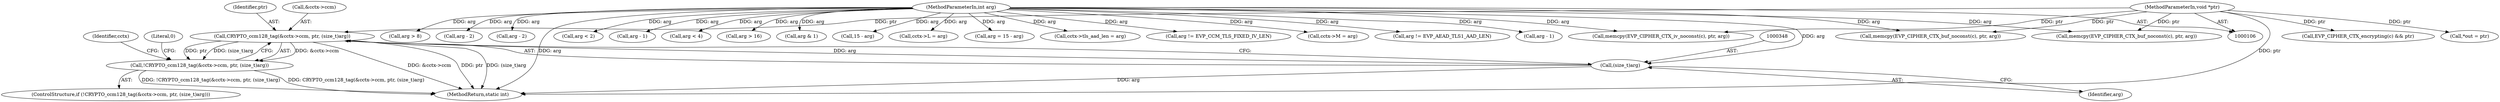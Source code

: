digraph "0_openssl_00d965474b22b54e4275232bc71ee0c699c5cd21@pointer" {
"1000341" [label="(Call,CRYPTO_ccm128_tag(&cctx->ccm, ptr, (size_t)arg))"];
"1000110" [label="(MethodParameterIn,void *ptr)"];
"1000347" [label="(Call,(size_t)arg)"];
"1000109" [label="(MethodParameterIn,int arg)"];
"1000340" [label="(Call,!CRYPTO_ccm128_tag(&cctx->ccm, ptr, (size_t)arg))"];
"1000249" [label="(Call,arg != EVP_CCM_TLS_FIXED_IV_LEN)"];
"1000320" [label="(Call,cctx->M = arg)"];
"1000354" [label="(Identifier,cctx)"];
"1000162" [label="(Call,arg != EVP_AEAD_TLS1_AAD_LEN)"];
"1000237" [label="(Call,arg - 1)"];
"1000315" [label="(Call,memcpy(EVP_CIPHER_CTX_buf_noconst(c), ptr, arg))"];
"1000110" [label="(MethodParameterIn,void *ptr)"];
"1000417" [label="(MethodReturn,static int)"];
"1000273" [label="(Call,arg > 8)"];
"1000227" [label="(Call,arg - 2)"];
"1000186" [label="(Call,arg - 2)"];
"1000346" [label="(Identifier,ptr)"];
"1000301" [label="(Call,EVP_CIPHER_CTX_encrypting(c) && ptr)"];
"1000270" [label="(Call,arg < 2)"];
"1000254" [label="(Call,memcpy(EVP_CIPHER_CTX_iv_noconst(c), ptr, arg))"];
"1000351" [label="(Literal,0)"];
"1000347" [label="(Call,(size_t)arg)"];
"1000349" [label="(Identifier,arg)"];
"1000340" [label="(Call,!CRYPTO_ccm128_tag(&cctx->ccm, ptr, (size_t)arg))"];
"1000339" [label="(ControlStructure,if (!CRYPTO_ccm128_tag(&cctx->ccm, ptr, (size_t)arg)))"];
"1000342" [label="(Call,&cctx->ccm)"];
"1000193" [label="(Call,arg - 1)"];
"1000292" [label="(Call,arg < 4)"];
"1000341" [label="(Call,CRYPTO_ccm128_tag(&cctx->ccm, ptr, (size_t)arg))"];
"1000167" [label="(Call,memcpy(EVP_CIPHER_CTX_buf_noconst(c), ptr, arg))"];
"1000295" [label="(Call,arg > 16)"];
"1000288" [label="(Call,arg & 1)"];
"1000264" [label="(Call,15 - arg)"];
"1000278" [label="(Call,cctx->L = arg)"];
"1000109" [label="(MethodParameterIn,int arg)"];
"1000262" [label="(Call,arg = 15 - arg)"];
"1000172" [label="(Call,cctx->tls_aad_len = arg)"];
"1000372" [label="(Call,*out = ptr)"];
"1000341" -> "1000340"  [label="AST: "];
"1000341" -> "1000347"  [label="CFG: "];
"1000342" -> "1000341"  [label="AST: "];
"1000346" -> "1000341"  [label="AST: "];
"1000347" -> "1000341"  [label="AST: "];
"1000340" -> "1000341"  [label="CFG: "];
"1000341" -> "1000417"  [label="DDG: (size_t)arg"];
"1000341" -> "1000417"  [label="DDG: &cctx->ccm"];
"1000341" -> "1000417"  [label="DDG: ptr"];
"1000341" -> "1000340"  [label="DDG: &cctx->ccm"];
"1000341" -> "1000340"  [label="DDG: ptr"];
"1000341" -> "1000340"  [label="DDG: (size_t)arg"];
"1000110" -> "1000341"  [label="DDG: ptr"];
"1000347" -> "1000341"  [label="DDG: arg"];
"1000110" -> "1000106"  [label="AST: "];
"1000110" -> "1000417"  [label="DDG: ptr"];
"1000110" -> "1000167"  [label="DDG: ptr"];
"1000110" -> "1000254"  [label="DDG: ptr"];
"1000110" -> "1000301"  [label="DDG: ptr"];
"1000110" -> "1000315"  [label="DDG: ptr"];
"1000110" -> "1000372"  [label="DDG: ptr"];
"1000347" -> "1000349"  [label="CFG: "];
"1000348" -> "1000347"  [label="AST: "];
"1000349" -> "1000347"  [label="AST: "];
"1000347" -> "1000417"  [label="DDG: arg"];
"1000109" -> "1000347"  [label="DDG: arg"];
"1000109" -> "1000106"  [label="AST: "];
"1000109" -> "1000417"  [label="DDG: arg"];
"1000109" -> "1000162"  [label="DDG: arg"];
"1000109" -> "1000167"  [label="DDG: arg"];
"1000109" -> "1000172"  [label="DDG: arg"];
"1000109" -> "1000186"  [label="DDG: arg"];
"1000109" -> "1000193"  [label="DDG: arg"];
"1000109" -> "1000227"  [label="DDG: arg"];
"1000109" -> "1000237"  [label="DDG: arg"];
"1000109" -> "1000249"  [label="DDG: arg"];
"1000109" -> "1000254"  [label="DDG: arg"];
"1000109" -> "1000262"  [label="DDG: arg"];
"1000109" -> "1000264"  [label="DDG: arg"];
"1000109" -> "1000270"  [label="DDG: arg"];
"1000109" -> "1000273"  [label="DDG: arg"];
"1000109" -> "1000278"  [label="DDG: arg"];
"1000109" -> "1000288"  [label="DDG: arg"];
"1000109" -> "1000292"  [label="DDG: arg"];
"1000109" -> "1000295"  [label="DDG: arg"];
"1000109" -> "1000315"  [label="DDG: arg"];
"1000109" -> "1000320"  [label="DDG: arg"];
"1000340" -> "1000339"  [label="AST: "];
"1000351" -> "1000340"  [label="CFG: "];
"1000354" -> "1000340"  [label="CFG: "];
"1000340" -> "1000417"  [label="DDG: !CRYPTO_ccm128_tag(&cctx->ccm, ptr, (size_t)arg)"];
"1000340" -> "1000417"  [label="DDG: CRYPTO_ccm128_tag(&cctx->ccm, ptr, (size_t)arg)"];
}

